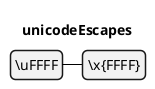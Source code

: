 {
  "sha1": "fz5kdcnl6cm5nkx7msncbrjox9hzx8z",
  "insertion": {
    "when": "2024-06-01T09:03:06.909Z",
    "url": "http://alphadoc.plantuml.com/doc/dokuwiki/en/regex-old",
    "user": "plantuml@gmail.com"
  }
}
@startregex
title unicodeEscapes
\uFFFF\x{FFFF}
@endregex
